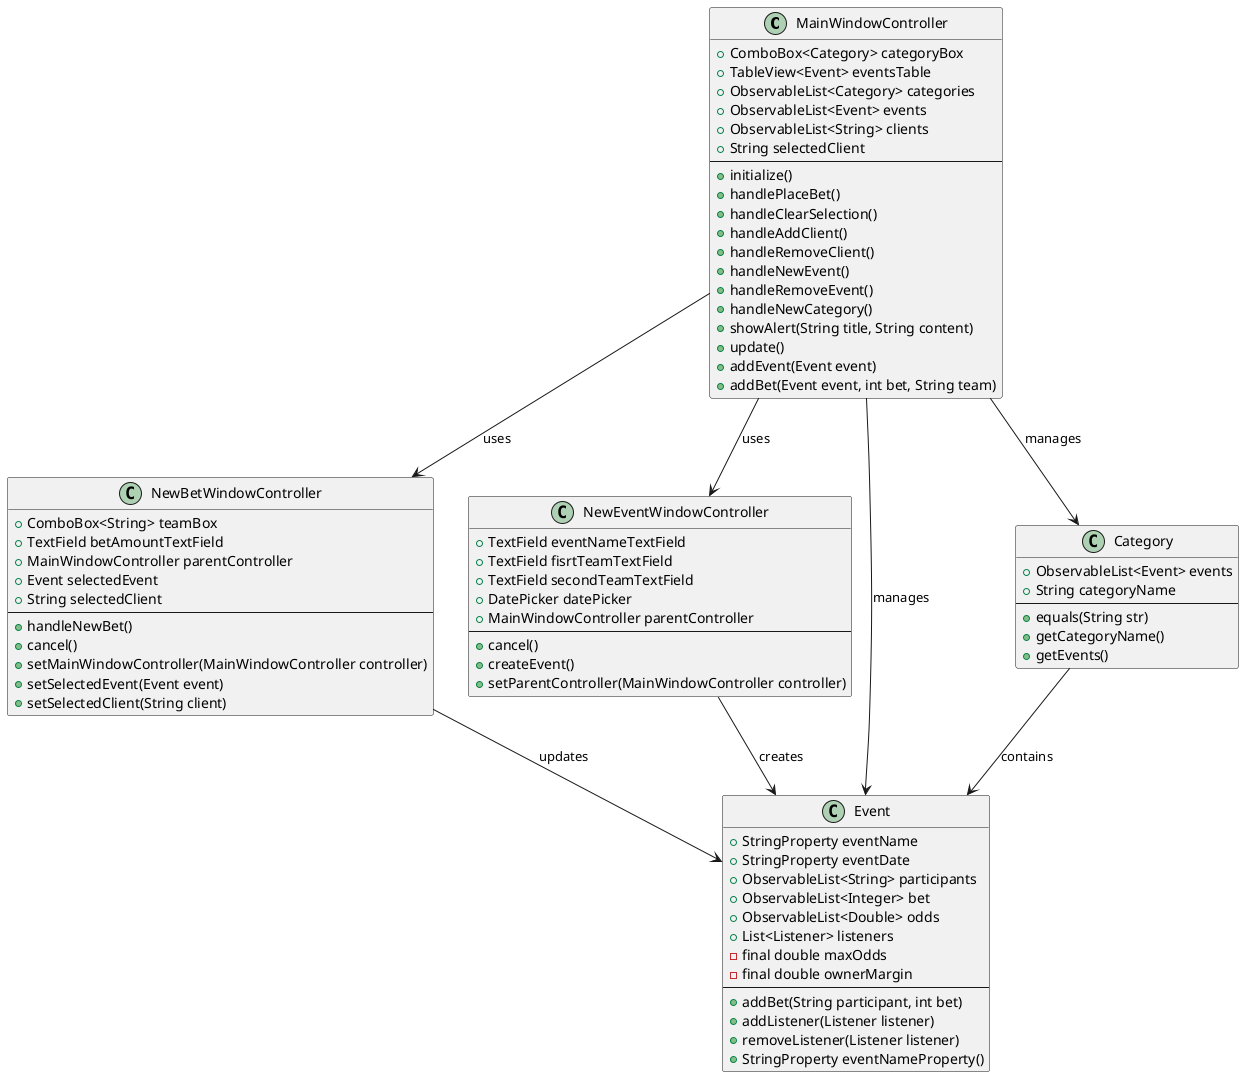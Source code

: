 @startuml

' Class Diagram
class MainWindowController {
  + ComboBox<Category> categoryBox
  + TableView<Event> eventsTable
  + ObservableList<Category> categories
  + ObservableList<Event> events
  + ObservableList<String> clients
  + String selectedClient
  --
  +  initialize()
  +  handlePlaceBet()
  +  handleClearSelection()
  +  handleAddClient()
  +  handleRemoveClient()
  +  handleNewEvent()
  +  handleRemoveEvent()
  +  handleNewCategory()
  +  showAlert(String title, String content)
  +  update()
  +  addEvent(Event event)
  +  addBet(Event event, int bet, String team)
}

class NewBetWindowController {
  + ComboBox<String> teamBox
  + TextField betAmountTextField
  + MainWindowController parentController
  + Event selectedEvent
  + String selectedClient
  --
  +  handleNewBet()
  +  cancel()
  +  setMainWindowController(MainWindowController controller)
  +  setSelectedEvent(Event event)
  +  setSelectedClient(String client)
}

class NewEventWindowController {
  + TextField eventNameTextField
  + TextField fisrtTeamTextField
  + TextField secondTeamTextField
  + DatePicker datePicker
  + MainWindowController parentController
  --
  +  cancel()
  +  createEvent()
  +  setParentController(MainWindowController controller)
}

class Event {
  + StringProperty eventName
  + StringProperty eventDate
  + ObservableList<String> participants
  + ObservableList<Integer> bet
  + ObservableList<Double> odds
  + List<Listener> listeners
  - final double maxOdds
  - final double ownerMargin
  --
  +  addBet(String participant, int bet)
  +  addListener(Listener listener)
  +  removeListener(Listener listener)
  + StringProperty eventNameProperty()
}

class Category {
  + ObservableList<Event> events
  + String categoryName
  --
  +  equals(String str)
  +  getCategoryName()
  +  getEvents()
}

MainWindowController --> NewBetWindowController : uses
MainWindowController --> NewEventWindowController : uses
MainWindowController --> Event : manages
MainWindowController --> Category : manages
NewBetWindowController --> Event : updates
NewEventWindowController --> Event : creates
Category --> Event : contains

@enduml